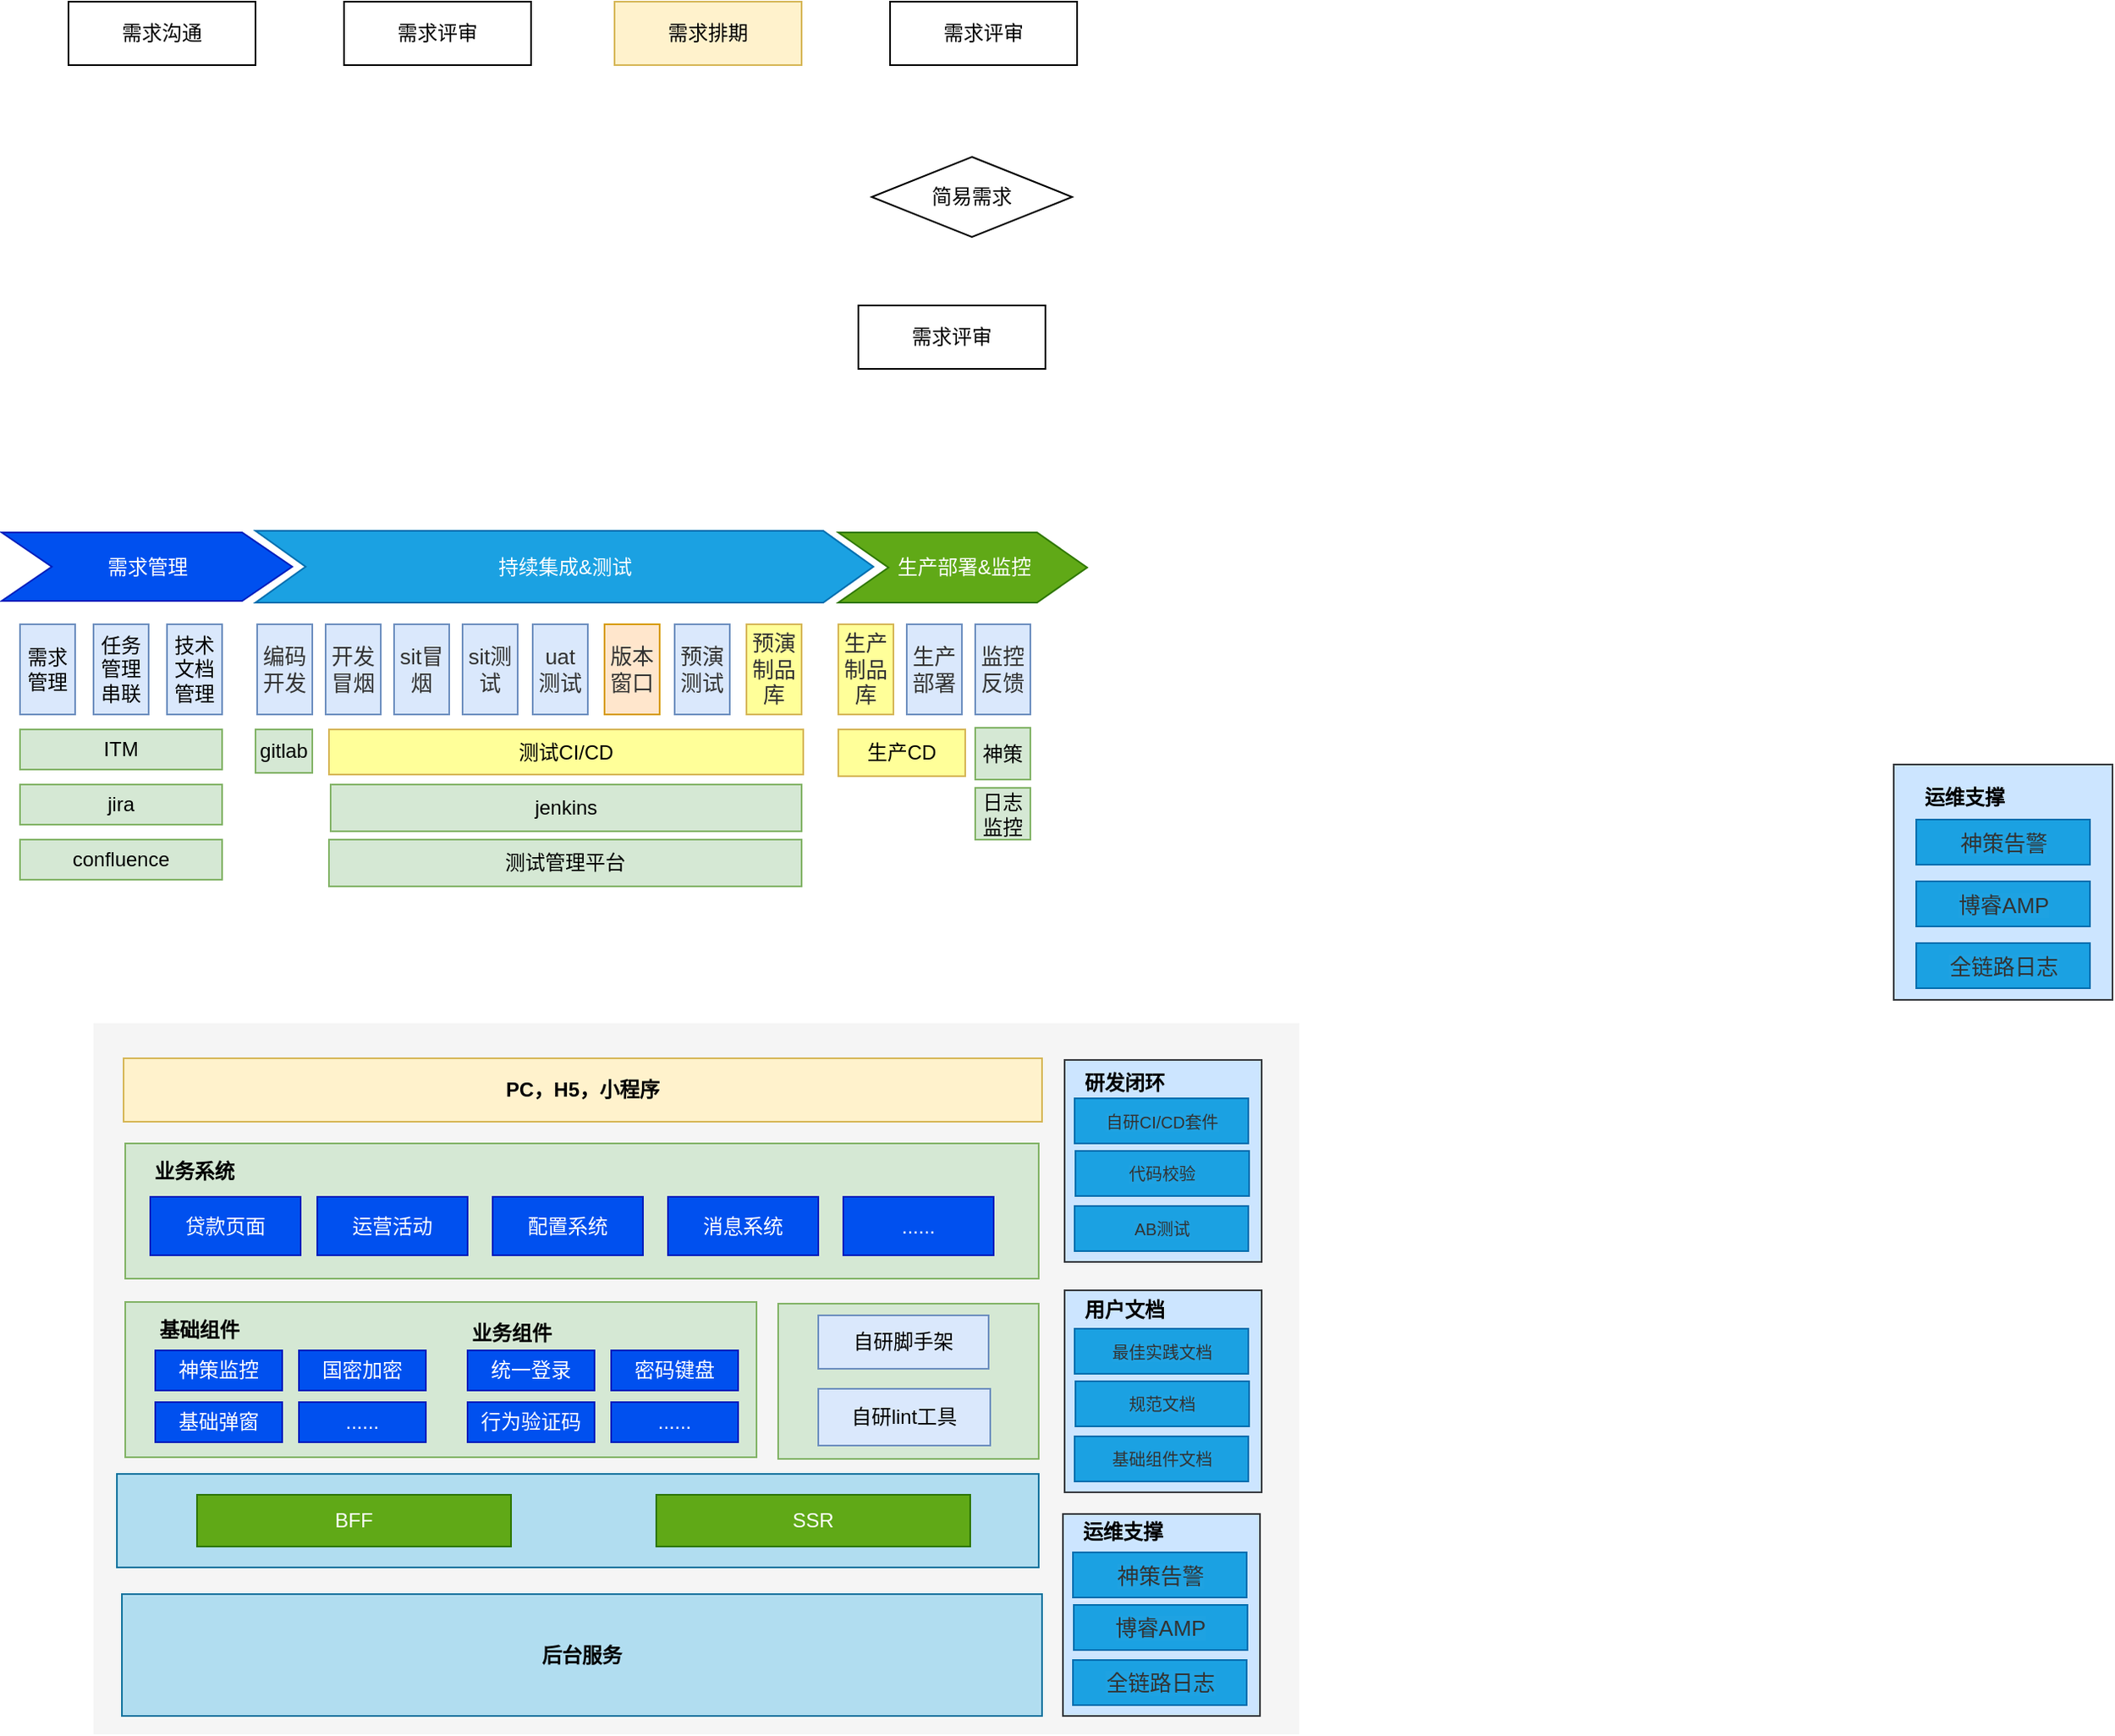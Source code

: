 <mxfile version="17.1.2" type="github">
  <diagram id="C5RBs43oDa-KdzZeNtuy" name="Page-1">
    <mxGraphModel dx="1697" dy="949" grid="0" gridSize="10" guides="1" tooltips="1" connect="1" arrows="1" fold="1" page="1" pageScale="1" pageWidth="827" pageHeight="1169" math="0" shadow="0">
      <root>
        <mxCell id="WIyWlLk6GJQsqaUBKTNV-0" />
        <mxCell id="WIyWlLk6GJQsqaUBKTNV-1" parent="WIyWlLk6GJQsqaUBKTNV-0" />
        <mxCell id="vVQFzIPWJmNAidumc_U4-0" value="需求沟通" style="rounded=0;whiteSpace=wrap;html=1;" parent="WIyWlLk6GJQsqaUBKTNV-1" vertex="1">
          <mxGeometry x="76" y="119" width="112" height="38" as="geometry" />
        </mxCell>
        <mxCell id="vVQFzIPWJmNAidumc_U4-1" value="需求评审" style="rounded=0;whiteSpace=wrap;html=1;" parent="WIyWlLk6GJQsqaUBKTNV-1" vertex="1">
          <mxGeometry x="241" y="119" width="112" height="38" as="geometry" />
        </mxCell>
        <mxCell id="vVQFzIPWJmNAidumc_U4-2" value="需求排期" style="rounded=0;whiteSpace=wrap;html=1;fillColor=#fff2cc;strokeColor=#d6b656;" parent="WIyWlLk6GJQsqaUBKTNV-1" vertex="1">
          <mxGeometry x="403" y="119" width="112" height="38" as="geometry" />
        </mxCell>
        <mxCell id="vVQFzIPWJmNAidumc_U4-3" value="需求评审" style="rounded=0;whiteSpace=wrap;html=1;" parent="WIyWlLk6GJQsqaUBKTNV-1" vertex="1">
          <mxGeometry x="568" y="119" width="112" height="38" as="geometry" />
        </mxCell>
        <mxCell id="vVQFzIPWJmNAidumc_U4-4" value="简易需求" style="rhombus;whiteSpace=wrap;html=1;" parent="WIyWlLk6GJQsqaUBKTNV-1" vertex="1">
          <mxGeometry x="557" y="212" width="120" height="48" as="geometry" />
        </mxCell>
        <mxCell id="vVQFzIPWJmNAidumc_U4-5" value="ITM" style="rounded=0;whiteSpace=wrap;html=1;fillColor=#d5e8d4;strokeColor=#82b366;" parent="WIyWlLk6GJQsqaUBKTNV-1" vertex="1">
          <mxGeometry x="47" y="555" width="121" height="24" as="geometry" />
        </mxCell>
        <mxCell id="vVQFzIPWJmNAidumc_U4-7" value="需求评审" style="rounded=0;whiteSpace=wrap;html=1;" parent="WIyWlLk6GJQsqaUBKTNV-1" vertex="1">
          <mxGeometry x="549" y="301" width="112" height="38" as="geometry" />
        </mxCell>
        <mxCell id="vVQFzIPWJmNAidumc_U4-8" value="需求管理" style="html=1;shadow=0;dashed=0;align=center;verticalAlign=middle;shape=mxgraph.arrows2.arrow;dy=0;dx=30;notch=30;fillColor=#0050ef;strokeColor=#001DBC;fontColor=#ffffff;" parent="WIyWlLk6GJQsqaUBKTNV-1" vertex="1">
          <mxGeometry x="36" y="437" width="174" height="41" as="geometry" />
        </mxCell>
        <mxCell id="vVQFzIPWJmNAidumc_U4-9" value="持续集成&amp;amp;测试" style="html=1;shadow=0;dashed=0;align=center;verticalAlign=middle;shape=mxgraph.arrows2.arrow;dy=0;dx=30;notch=30;fillColor=#1ba1e2;strokeColor=#006EAF;fontColor=#ffffff;" parent="WIyWlLk6GJQsqaUBKTNV-1" vertex="1">
          <mxGeometry x="188" y="436" width="370" height="43" as="geometry" />
        </mxCell>
        <mxCell id="vVQFzIPWJmNAidumc_U4-10" value="生产部署&amp;amp;监控" style="html=1;shadow=0;dashed=0;align=center;verticalAlign=middle;shape=mxgraph.arrows2.arrow;dy=0;dx=30;notch=30;fillColor=#60a917;fontColor=#ffffff;strokeColor=#2D7600;" parent="WIyWlLk6GJQsqaUBKTNV-1" vertex="1">
          <mxGeometry x="537" y="437" width="149" height="42" as="geometry" />
        </mxCell>
        <mxCell id="TghkMVHVYhyer6YsSxOP-1" value="技术文档管理" style="rounded=0;whiteSpace=wrap;html=1;fillColor=#dae8fc;strokeColor=#6c8ebf;" parent="WIyWlLk6GJQsqaUBKTNV-1" vertex="1">
          <mxGeometry x="135" y="492" width="33" height="54" as="geometry" />
        </mxCell>
        <mxCell id="TghkMVHVYhyer6YsSxOP-2" value="任务管理串联" style="rounded=0;whiteSpace=wrap;html=1;fillColor=#dae8fc;strokeColor=#6c8ebf;" parent="WIyWlLk6GJQsqaUBKTNV-1" vertex="1">
          <mxGeometry x="91" y="492" width="33" height="54" as="geometry" />
        </mxCell>
        <mxCell id="TghkMVHVYhyer6YsSxOP-3" value="需求管理" style="rounded=0;whiteSpace=wrap;html=1;fillColor=#dae8fc;strokeColor=#6c8ebf;" parent="WIyWlLk6GJQsqaUBKTNV-1" vertex="1">
          <mxGeometry x="47" y="492" width="33" height="54" as="geometry" />
        </mxCell>
        <mxCell id="TghkMVHVYhyer6YsSxOP-4" value="jira" style="rounded=0;whiteSpace=wrap;html=1;fillColor=#d5e8d4;strokeColor=#82b366;" parent="WIyWlLk6GJQsqaUBKTNV-1" vertex="1">
          <mxGeometry x="47" y="588" width="121" height="24" as="geometry" />
        </mxCell>
        <mxCell id="TghkMVHVYhyer6YsSxOP-5" value="confluence" style="rounded=0;whiteSpace=wrap;html=1;fillColor=#d5e8d4;strokeColor=#82b366;" parent="WIyWlLk6GJQsqaUBKTNV-1" vertex="1">
          <mxGeometry x="47" y="621" width="121" height="24" as="geometry" />
        </mxCell>
        <mxCell id="TghkMVHVYhyer6YsSxOP-6" value="&lt;span style=&quot;color: rgb(50 , 50 , 50) ; font-size: 13px ; background-color: rgba(255 , 255 , 255 , 0.01)&quot;&gt;编码开发&lt;/span&gt;" style="rounded=0;whiteSpace=wrap;html=1;fillColor=#dae8fc;strokeColor=#6c8ebf;" parent="WIyWlLk6GJQsqaUBKTNV-1" vertex="1">
          <mxGeometry x="189" y="492" width="33" height="54" as="geometry" />
        </mxCell>
        <mxCell id="TghkMVHVYhyer6YsSxOP-7" value="&lt;span style=&quot;color: rgb(50 , 50 , 50) ; font-size: 13px ; background-color: rgba(255 , 255 , 255 , 0.01)&quot;&gt;开发冒烟&lt;/span&gt;" style="rounded=0;whiteSpace=wrap;html=1;fillColor=#dae8fc;strokeColor=#6c8ebf;" parent="WIyWlLk6GJQsqaUBKTNV-1" vertex="1">
          <mxGeometry x="230" y="492" width="33" height="54" as="geometry" />
        </mxCell>
        <mxCell id="TghkMVHVYhyer6YsSxOP-8" value="&lt;span style=&quot;color: rgb(50 , 50 , 50) ; font-size: 13px ; background-color: rgba(255 , 255 , 255 , 0.01)&quot;&gt;sit冒烟&lt;/span&gt;" style="rounded=0;whiteSpace=wrap;html=1;fillColor=#dae8fc;strokeColor=#6c8ebf;" parent="WIyWlLk6GJQsqaUBKTNV-1" vertex="1">
          <mxGeometry x="271" y="492" width="33" height="54" as="geometry" />
        </mxCell>
        <mxCell id="TghkMVHVYhyer6YsSxOP-9" value="&lt;span style=&quot;color: rgb(50 , 50 , 50) ; font-size: 13px ; background-color: rgba(255 , 255 , 255 , 0.01)&quot;&gt;sit测试&lt;/span&gt;" style="rounded=0;whiteSpace=wrap;html=1;fillColor=#dae8fc;strokeColor=#6c8ebf;" parent="WIyWlLk6GJQsqaUBKTNV-1" vertex="1">
          <mxGeometry x="312" y="492" width="33" height="54" as="geometry" />
        </mxCell>
        <mxCell id="TghkMVHVYhyer6YsSxOP-11" value="&lt;span style=&quot;color: rgb(50 , 50 , 50) ; font-size: 13px ; background-color: rgba(255 , 255 , 255 , 0.01)&quot;&gt;uat测试&lt;/span&gt;" style="rounded=0;whiteSpace=wrap;html=1;fillColor=#dae8fc;strokeColor=#6c8ebf;" parent="WIyWlLk6GJQsqaUBKTNV-1" vertex="1">
          <mxGeometry x="354" y="492" width="33" height="54" as="geometry" />
        </mxCell>
        <mxCell id="TghkMVHVYhyer6YsSxOP-13" value="&lt;font color=&quot;#323232&quot;&gt;&lt;span style=&quot;font-size: 13px ; background-color: rgba(255 , 255 , 255 , 0.01)&quot;&gt;预演测试&lt;/span&gt;&lt;/font&gt;" style="rounded=0;whiteSpace=wrap;html=1;fillColor=#dae8fc;strokeColor=#6c8ebf;" parent="WIyWlLk6GJQsqaUBKTNV-1" vertex="1">
          <mxGeometry x="439" y="492" width="33" height="54" as="geometry" />
        </mxCell>
        <mxCell id="TghkMVHVYhyer6YsSxOP-14" value="&lt;font color=&quot;#323232&quot;&gt;&lt;span style=&quot;font-size: 13px ; background-color: rgba(255 , 255 , 255 , 0.01)&quot;&gt;预演制品库&lt;/span&gt;&lt;/font&gt;" style="rounded=0;whiteSpace=wrap;html=1;fillColor=#FFFF99;strokeColor=#d6b656;" parent="WIyWlLk6GJQsqaUBKTNV-1" vertex="1">
          <mxGeometry x="482" y="492" width="33" height="54" as="geometry" />
        </mxCell>
        <mxCell id="TghkMVHVYhyer6YsSxOP-15" value="&lt;font color=&quot;#323232&quot;&gt;&lt;span style=&quot;font-size: 13px ; background-color: rgba(255 , 255 , 255 , 0.01)&quot;&gt;生产制品库&lt;/span&gt;&lt;/font&gt;" style="rounded=0;whiteSpace=wrap;html=1;fillColor=#FFFF99;strokeColor=#d6b656;" parent="WIyWlLk6GJQsqaUBKTNV-1" vertex="1">
          <mxGeometry x="537" y="492" width="33" height="54" as="geometry" />
        </mxCell>
        <mxCell id="TghkMVHVYhyer6YsSxOP-16" value="&lt;font color=&quot;#323232&quot;&gt;&lt;span style=&quot;font-size: 13px ; background-color: rgba(255 , 255 , 255 , 0.01)&quot;&gt;生产部署&lt;/span&gt;&lt;/font&gt;" style="rounded=0;whiteSpace=wrap;html=1;fillColor=#dae8fc;strokeColor=#6c8ebf;" parent="WIyWlLk6GJQsqaUBKTNV-1" vertex="1">
          <mxGeometry x="578" y="492" width="33" height="54" as="geometry" />
        </mxCell>
        <mxCell id="TghkMVHVYhyer6YsSxOP-17" value="&lt;font color=&quot;#323232&quot;&gt;&lt;span style=&quot;font-size: 13px ; background-color: rgba(255 , 255 , 255 , 0.01)&quot;&gt;监控反馈&lt;/span&gt;&lt;/font&gt;" style="rounded=0;whiteSpace=wrap;html=1;fillColor=#dae8fc;strokeColor=#6c8ebf;" parent="WIyWlLk6GJQsqaUBKTNV-1" vertex="1">
          <mxGeometry x="619" y="492" width="33" height="54" as="geometry" />
        </mxCell>
        <mxCell id="TghkMVHVYhyer6YsSxOP-18" value="gitlab" style="rounded=0;whiteSpace=wrap;html=1;fillColor=#d5e8d4;strokeColor=#82b366;" parent="WIyWlLk6GJQsqaUBKTNV-1" vertex="1">
          <mxGeometry x="188" y="555" width="34" height="26" as="geometry" />
        </mxCell>
        <mxCell id="TghkMVHVYhyer6YsSxOP-20" value="测试CI/CD" style="rounded=0;whiteSpace=wrap;html=1;fillColor=#FFFF99;strokeColor=#d6b656;" parent="WIyWlLk6GJQsqaUBKTNV-1" vertex="1">
          <mxGeometry x="232" y="555" width="284" height="27" as="geometry" />
        </mxCell>
        <mxCell id="TghkMVHVYhyer6YsSxOP-21" value="jenkins" style="rounded=0;whiteSpace=wrap;html=1;fillColor=#d5e8d4;strokeColor=#82b366;" parent="WIyWlLk6GJQsqaUBKTNV-1" vertex="1">
          <mxGeometry x="233" y="588" width="282" height="28" as="geometry" />
        </mxCell>
        <mxCell id="TghkMVHVYhyer6YsSxOP-22" value="测试管理平台" style="rounded=0;whiteSpace=wrap;html=1;fillColor=#d5e8d4;strokeColor=#82b366;" parent="WIyWlLk6GJQsqaUBKTNV-1" vertex="1">
          <mxGeometry x="232" y="621" width="283" height="28" as="geometry" />
        </mxCell>
        <mxCell id="TghkMVHVYhyer6YsSxOP-23" value="生产CD" style="rounded=0;whiteSpace=wrap;html=1;fillColor=#FFFF99;strokeColor=#d6b656;" parent="WIyWlLk6GJQsqaUBKTNV-1" vertex="1">
          <mxGeometry x="537" y="555" width="76" height="28" as="geometry" />
        </mxCell>
        <mxCell id="TghkMVHVYhyer6YsSxOP-25" value="神策" style="rounded=0;whiteSpace=wrap;html=1;fillColor=#d5e8d4;strokeColor=#82b366;" parent="WIyWlLk6GJQsqaUBKTNV-1" vertex="1">
          <mxGeometry x="619" y="554" width="33" height="31" as="geometry" />
        </mxCell>
        <mxCell id="TghkMVHVYhyer6YsSxOP-26" value="日志监控" style="rounded=0;whiteSpace=wrap;html=1;fillColor=#d5e8d4;strokeColor=#82b366;" parent="WIyWlLk6GJQsqaUBKTNV-1" vertex="1">
          <mxGeometry x="619" y="590" width="33" height="31" as="geometry" />
        </mxCell>
        <mxCell id="cAcz769hHh3SFbhEY9O2-0" value="&lt;font color=&quot;#323232&quot;&gt;&lt;span style=&quot;font-size: 13px ; background-color: rgba(255 , 255 , 255 , 0.01)&quot;&gt;版本窗口&lt;/span&gt;&lt;/font&gt;" style="rounded=0;whiteSpace=wrap;html=1;fillColor=#ffe6cc;strokeColor=#d79b00;" parent="WIyWlLk6GJQsqaUBKTNV-1" vertex="1">
          <mxGeometry x="397" y="492" width="33" height="54" as="geometry" />
        </mxCell>
        <mxCell id="sv7OaY-NYu5rm58tcONJ-62" value="" style="rounded=0;whiteSpace=wrap;html=1;fillColor=#f5f5f5;strokeColor=none;strokeWidth=1;perimeterSpacing=8;shadow=0;sketch=0;glass=0;fontColor=#333333;" parent="WIyWlLk6GJQsqaUBKTNV-1" vertex="1">
          <mxGeometry x="91" y="731" width="722" height="426" as="geometry" />
        </mxCell>
        <mxCell id="sv7OaY-NYu5rm58tcONJ-63" value="" style="rounded=0;whiteSpace=wrap;html=1;fillColor=#d5e8d4;strokeColor=#82b366;" parent="WIyWlLk6GJQsqaUBKTNV-1" vertex="1">
          <mxGeometry x="110" y="803" width="547" height="81" as="geometry" />
        </mxCell>
        <mxCell id="sv7OaY-NYu5rm58tcONJ-64" value="&lt;b&gt;业务系统&lt;/b&gt;" style="text;html=1;resizable=0;autosize=1;align=center;verticalAlign=middle;points=[];fillColor=none;strokeColor=none;rounded=0;" parent="WIyWlLk6GJQsqaUBKTNV-1" vertex="1">
          <mxGeometry x="122" y="811" width="58" height="18" as="geometry" />
        </mxCell>
        <mxCell id="sv7OaY-NYu5rm58tcONJ-65" value="贷款页面" style="rounded=0;whiteSpace=wrap;html=1;fillColor=#0050ef;strokeColor=#001DBC;fontColor=#ffffff;" parent="WIyWlLk6GJQsqaUBKTNV-1" vertex="1">
          <mxGeometry x="125" y="835" width="90" height="35" as="geometry" />
        </mxCell>
        <mxCell id="sv7OaY-NYu5rm58tcONJ-66" value="运营活动" style="rounded=0;whiteSpace=wrap;html=1;fillColor=#0050ef;strokeColor=#001DBC;fontColor=#ffffff;" parent="WIyWlLk6GJQsqaUBKTNV-1" vertex="1">
          <mxGeometry x="225" y="835" width="90" height="35" as="geometry" />
        </mxCell>
        <mxCell id="sv7OaY-NYu5rm58tcONJ-67" value="配置系统" style="rounded=0;whiteSpace=wrap;html=1;fillColor=#0050ef;strokeColor=#001DBC;fontColor=#ffffff;" parent="WIyWlLk6GJQsqaUBKTNV-1" vertex="1">
          <mxGeometry x="330" y="835" width="90" height="35" as="geometry" />
        </mxCell>
        <mxCell id="sv7OaY-NYu5rm58tcONJ-68" value="消息系统" style="rounded=0;whiteSpace=wrap;html=1;fillColor=#0050ef;strokeColor=#001DBC;fontColor=#ffffff;" parent="WIyWlLk6GJQsqaUBKTNV-1" vertex="1">
          <mxGeometry x="435" y="835" width="90" height="35" as="geometry" />
        </mxCell>
        <mxCell id="sv7OaY-NYu5rm58tcONJ-69" value="......" style="rounded=0;whiteSpace=wrap;html=1;fillColor=#0050ef;strokeColor=#001DBC;fontColor=#ffffff;" parent="WIyWlLk6GJQsqaUBKTNV-1" vertex="1">
          <mxGeometry x="540" y="835" width="90" height="35" as="geometry" />
        </mxCell>
        <mxCell id="sv7OaY-NYu5rm58tcONJ-70" value="" style="rounded=0;whiteSpace=wrap;html=1;fillColor=#d5e8d4;strokeColor=#82b366;" parent="WIyWlLk6GJQsqaUBKTNV-1" vertex="1">
          <mxGeometry x="110" y="898" width="378" height="93" as="geometry" />
        </mxCell>
        <mxCell id="sv7OaY-NYu5rm58tcONJ-71" value="" style="rounded=0;whiteSpace=wrap;html=1;fillColor=#b1ddf0;strokeColor=#10739e;" parent="WIyWlLk6GJQsqaUBKTNV-1" vertex="1">
          <mxGeometry x="105" y="1001" width="552" height="56" as="geometry" />
        </mxCell>
        <mxCell id="sv7OaY-NYu5rm58tcONJ-72" value="&lt;b&gt;后台服务&lt;/b&gt;" style="rounded=0;whiteSpace=wrap;html=1;fillColor=#b1ddf0;strokeColor=#10739e;" parent="WIyWlLk6GJQsqaUBKTNV-1" vertex="1">
          <mxGeometry x="108" y="1073" width="551" height="73" as="geometry" />
        </mxCell>
        <mxCell id="sv7OaY-NYu5rm58tcONJ-73" value="" style="rounded=0;whiteSpace=wrap;html=1;fillColor=#cce5ff;strokeColor=#36393d;" parent="WIyWlLk6GJQsqaUBKTNV-1" vertex="1">
          <mxGeometry x="672.5" y="753" width="118" height="121" as="geometry" />
        </mxCell>
        <mxCell id="sv7OaY-NYu5rm58tcONJ-74" value="BFF" style="rounded=0;whiteSpace=wrap;html=1;fillColor=#60a917;strokeColor=#2D7600;fontColor=#ffffff;" parent="WIyWlLk6GJQsqaUBKTNV-1" vertex="1">
          <mxGeometry x="153" y="1013.5" width="188" height="31" as="geometry" />
        </mxCell>
        <mxCell id="sv7OaY-NYu5rm58tcONJ-75" value="&lt;b&gt;研发闭环&lt;/b&gt;" style="text;html=1;resizable=0;autosize=1;align=center;verticalAlign=middle;points=[];fillColor=none;strokeColor=none;rounded=0;" parent="WIyWlLk6GJQsqaUBKTNV-1" vertex="1">
          <mxGeometry x="678.5" y="758" width="58" height="18" as="geometry" />
        </mxCell>
        <mxCell id="sv7OaY-NYu5rm58tcONJ-76" value="&lt;font color=&quot;#323232&quot; style=&quot;font-size: 10px;&quot;&gt;&lt;span style=&quot;font-size: 10px; background-color: rgba(255, 255, 255, 0.01);&quot;&gt;自研CI/CD套件&lt;/span&gt;&lt;/font&gt;" style="rounded=0;whiteSpace=wrap;html=1;fillColor=#1ba1e2;strokeColor=#006EAF;fontSize=10;fontColor=#ffffff;" parent="WIyWlLk6GJQsqaUBKTNV-1" vertex="1">
          <mxGeometry x="678.5" y="776" width="104" height="27" as="geometry" />
        </mxCell>
        <mxCell id="sv7OaY-NYu5rm58tcONJ-77" value="&lt;font color=&quot;#323232&quot; style=&quot;font-size: 10px;&quot;&gt;&lt;span style=&quot;font-size: 10px; background-color: rgba(255, 255, 255, 0.01);&quot;&gt;代码校验&lt;/span&gt;&lt;/font&gt;" style="rounded=0;whiteSpace=wrap;html=1;fillColor=#1ba1e2;strokeColor=#006EAF;fontSize=10;fontColor=#ffffff;" parent="WIyWlLk6GJQsqaUBKTNV-1" vertex="1">
          <mxGeometry x="679" y="807.5" width="104" height="27" as="geometry" />
        </mxCell>
        <mxCell id="sv7OaY-NYu5rm58tcONJ-78" value="&lt;font color=&quot;#323232&quot; style=&quot;font-size: 10px;&quot;&gt;&lt;span style=&quot;font-size: 10px; background-color: rgba(255, 255, 255, 0.01);&quot;&gt;AB测试&lt;/span&gt;&lt;/font&gt;" style="rounded=0;whiteSpace=wrap;html=1;fillColor=#1ba1e2;strokeColor=#006EAF;fontSize=10;fontColor=#ffffff;" parent="WIyWlLk6GJQsqaUBKTNV-1" vertex="1">
          <mxGeometry x="678.5" y="840.5" width="104" height="27" as="geometry" />
        </mxCell>
        <mxCell id="sv7OaY-NYu5rm58tcONJ-79" value="" style="rounded=0;whiteSpace=wrap;html=1;fillColor=#cce5ff;strokeColor=#36393d;" parent="WIyWlLk6GJQsqaUBKTNV-1" vertex="1">
          <mxGeometry x="1169" y="576" width="131" height="141" as="geometry" />
        </mxCell>
        <mxCell id="sv7OaY-NYu5rm58tcONJ-80" value="&lt;b&gt;运维支撑&lt;/b&gt;" style="text;html=1;resizable=0;autosize=1;align=center;verticalAlign=middle;points=[];fillColor=none;strokeColor=none;rounded=0;" parent="WIyWlLk6GJQsqaUBKTNV-1" vertex="1">
          <mxGeometry x="1182" y="587" width="58" height="18" as="geometry" />
        </mxCell>
        <mxCell id="sv7OaY-NYu5rm58tcONJ-81" value="&lt;font color=&quot;#323232&quot;&gt;&lt;span style=&quot;font-size: 13px ; background-color: rgba(255 , 255 , 255 , 0.01)&quot;&gt;神策告警&lt;/span&gt;&lt;/font&gt;" style="rounded=0;whiteSpace=wrap;html=1;fillColor=#1ba1e2;strokeColor=#006EAF;fontColor=#ffffff;" parent="WIyWlLk6GJQsqaUBKTNV-1" vertex="1">
          <mxGeometry x="1182.5" y="609" width="104" height="27" as="geometry" />
        </mxCell>
        <mxCell id="sv7OaY-NYu5rm58tcONJ-82" value="&lt;font color=&quot;#323232&quot;&gt;&lt;span style=&quot;font-size: 13px ; background-color: rgba(255 , 255 , 255 , 0.01)&quot;&gt;博睿AMP&lt;/span&gt;&lt;/font&gt;" style="rounded=0;whiteSpace=wrap;html=1;fillColor=#1ba1e2;strokeColor=#006EAF;fontColor=#ffffff;" parent="WIyWlLk6GJQsqaUBKTNV-1" vertex="1">
          <mxGeometry x="1182.5" y="646" width="104" height="27" as="geometry" />
        </mxCell>
        <mxCell id="sv7OaY-NYu5rm58tcONJ-83" value="&lt;font color=&quot;#323232&quot;&gt;&lt;span style=&quot;font-size: 13px ; background-color: rgba(255 , 255 , 255 , 0.01)&quot;&gt;全链路日志&lt;/span&gt;&lt;/font&gt;" style="rounded=0;whiteSpace=wrap;html=1;fillColor=#1ba1e2;strokeColor=#006EAF;fontColor=#ffffff;" parent="WIyWlLk6GJQsqaUBKTNV-1" vertex="1">
          <mxGeometry x="1182.5" y="683" width="104" height="27" as="geometry" />
        </mxCell>
        <mxCell id="sv7OaY-NYu5rm58tcONJ-84" value="SSR" style="rounded=0;whiteSpace=wrap;html=1;fillColor=#60a917;strokeColor=#2D7600;fontColor=#ffffff;" parent="WIyWlLk6GJQsqaUBKTNV-1" vertex="1">
          <mxGeometry x="428" y="1013.5" width="188" height="31" as="geometry" />
        </mxCell>
        <mxCell id="sv7OaY-NYu5rm58tcONJ-85" value="" style="rounded=0;whiteSpace=wrap;html=1;fillColor=#d5e8d4;strokeColor=#82b366;" parent="WIyWlLk6GJQsqaUBKTNV-1" vertex="1">
          <mxGeometry x="501" y="899" width="156" height="93" as="geometry" />
        </mxCell>
        <mxCell id="sv7OaY-NYu5rm58tcONJ-86" value="自研脚手架" style="rounded=0;whiteSpace=wrap;html=1;fillColor=#dae8fc;strokeColor=#6c8ebf;" parent="WIyWlLk6GJQsqaUBKTNV-1" vertex="1">
          <mxGeometry x="525" y="906" width="102" height="32" as="geometry" />
        </mxCell>
        <mxCell id="sv7OaY-NYu5rm58tcONJ-87" value="自研lint工具" style="rounded=0;whiteSpace=wrap;html=1;fillColor=#dae8fc;strokeColor=#6c8ebf;" parent="WIyWlLk6GJQsqaUBKTNV-1" vertex="1">
          <mxGeometry x="525" y="950" width="103" height="34" as="geometry" />
        </mxCell>
        <mxCell id="sv7OaY-NYu5rm58tcONJ-88" value="&lt;b&gt;基础组件&lt;/b&gt;" style="text;html=1;resizable=0;autosize=1;align=center;verticalAlign=middle;points=[];fillColor=none;strokeColor=none;rounded=0;" parent="WIyWlLk6GJQsqaUBKTNV-1" vertex="1">
          <mxGeometry x="125" y="906" width="58" height="18" as="geometry" />
        </mxCell>
        <mxCell id="sv7OaY-NYu5rm58tcONJ-89" value="&lt;b&gt;业务组件&lt;/b&gt;" style="text;html=1;resizable=0;autosize=1;align=center;verticalAlign=middle;points=[];fillColor=none;strokeColor=none;rounded=0;" parent="WIyWlLk6GJQsqaUBKTNV-1" vertex="1">
          <mxGeometry x="312" y="908" width="58" height="18" as="geometry" />
        </mxCell>
        <mxCell id="sv7OaY-NYu5rm58tcONJ-90" value="统一登录" style="rounded=0;whiteSpace=wrap;html=1;fillColor=#0050ef;strokeColor=#001DBC;fontColor=#ffffff;" parent="WIyWlLk6GJQsqaUBKTNV-1" vertex="1">
          <mxGeometry x="315" y="927" width="76" height="24" as="geometry" />
        </mxCell>
        <mxCell id="sv7OaY-NYu5rm58tcONJ-91" value="密码键盘" style="rounded=0;whiteSpace=wrap;html=1;fillColor=#0050ef;strokeColor=#001DBC;fontColor=#ffffff;" parent="WIyWlLk6GJQsqaUBKTNV-1" vertex="1">
          <mxGeometry x="401" y="927" width="76" height="24" as="geometry" />
        </mxCell>
        <mxCell id="sv7OaY-NYu5rm58tcONJ-92" value="行为验证码" style="rounded=0;whiteSpace=wrap;html=1;fillColor=#0050ef;strokeColor=#001DBC;fontColor=#ffffff;" parent="WIyWlLk6GJQsqaUBKTNV-1" vertex="1">
          <mxGeometry x="315" y="958" width="76" height="24" as="geometry" />
        </mxCell>
        <mxCell id="sv7OaY-NYu5rm58tcONJ-93" value="......" style="rounded=0;whiteSpace=wrap;html=1;fillColor=#0050ef;strokeColor=#001DBC;fontColor=#ffffff;" parent="WIyWlLk6GJQsqaUBKTNV-1" vertex="1">
          <mxGeometry x="401" y="958" width="76" height="24" as="geometry" />
        </mxCell>
        <mxCell id="sv7OaY-NYu5rm58tcONJ-94" value="神策监控" style="rounded=0;whiteSpace=wrap;html=1;fillColor=#0050ef;strokeColor=#001DBC;fontColor=#ffffff;" parent="WIyWlLk6GJQsqaUBKTNV-1" vertex="1">
          <mxGeometry x="128" y="927" width="76" height="24" as="geometry" />
        </mxCell>
        <mxCell id="sv7OaY-NYu5rm58tcONJ-95" value="国密加密" style="rounded=0;whiteSpace=wrap;html=1;fillColor=#0050ef;strokeColor=#001DBC;fontColor=#ffffff;" parent="WIyWlLk6GJQsqaUBKTNV-1" vertex="1">
          <mxGeometry x="214" y="927" width="76" height="24" as="geometry" />
        </mxCell>
        <mxCell id="sv7OaY-NYu5rm58tcONJ-96" value="基础弹窗" style="rounded=0;whiteSpace=wrap;html=1;fillColor=#0050ef;strokeColor=#001DBC;fontColor=#ffffff;" parent="WIyWlLk6GJQsqaUBKTNV-1" vertex="1">
          <mxGeometry x="128" y="958" width="76" height="24" as="geometry" />
        </mxCell>
        <mxCell id="sv7OaY-NYu5rm58tcONJ-97" value="......" style="rounded=0;whiteSpace=wrap;html=1;fillColor=#0050ef;strokeColor=#001DBC;fontColor=#ffffff;" parent="WIyWlLk6GJQsqaUBKTNV-1" vertex="1">
          <mxGeometry x="214" y="958" width="76" height="24" as="geometry" />
        </mxCell>
        <mxCell id="xjbG1yRLRf9Vc9rNy25F-6" value="" style="rounded=0;whiteSpace=wrap;html=1;fillColor=#cce5ff;strokeColor=#36393d;" vertex="1" parent="WIyWlLk6GJQsqaUBKTNV-1">
          <mxGeometry x="672.5" y="891" width="118" height="121" as="geometry" />
        </mxCell>
        <mxCell id="xjbG1yRLRf9Vc9rNy25F-7" value="&lt;b&gt;用户文档&lt;/b&gt;" style="text;html=1;resizable=0;autosize=1;align=center;verticalAlign=middle;points=[];fillColor=none;strokeColor=none;rounded=0;" vertex="1" parent="WIyWlLk6GJQsqaUBKTNV-1">
          <mxGeometry x="678.5" y="894" width="58" height="18" as="geometry" />
        </mxCell>
        <mxCell id="xjbG1yRLRf9Vc9rNy25F-8" value="&lt;span style=&quot;color: rgb(50 , 50 , 50) ; background-color: rgba(255 , 255 , 255 , 0.01)&quot;&gt;最佳实践文档&lt;/span&gt;" style="rounded=0;whiteSpace=wrap;html=1;fillColor=#1ba1e2;strokeColor=#006EAF;fontSize=10;fontColor=#ffffff;" vertex="1" parent="WIyWlLk6GJQsqaUBKTNV-1">
          <mxGeometry x="678.5" y="914" width="104" height="27" as="geometry" />
        </mxCell>
        <mxCell id="xjbG1yRLRf9Vc9rNy25F-9" value="&lt;span style=&quot;color: rgb(50 , 50 , 50) ; background-color: rgba(255 , 255 , 255 , 0.01)&quot;&gt;规范文档&lt;/span&gt;" style="rounded=0;whiteSpace=wrap;html=1;fillColor=#1ba1e2;strokeColor=#006EAF;fontSize=10;fontColor=#ffffff;" vertex="1" parent="WIyWlLk6GJQsqaUBKTNV-1">
          <mxGeometry x="679" y="945.5" width="104" height="27" as="geometry" />
        </mxCell>
        <mxCell id="xjbG1yRLRf9Vc9rNy25F-10" value="&lt;span style=&quot;color: rgb(50 , 50 , 50) ; background-color: rgba(255 , 255 , 255 , 0.01)&quot;&gt;基础组件文档&lt;/span&gt;" style="rounded=0;whiteSpace=wrap;html=1;fillColor=#1ba1e2;strokeColor=#006EAF;fontSize=10;fontColor=#ffffff;" vertex="1" parent="WIyWlLk6GJQsqaUBKTNV-1">
          <mxGeometry x="678.5" y="978.5" width="104" height="27" as="geometry" />
        </mxCell>
        <mxCell id="xjbG1yRLRf9Vc9rNy25F-11" value="" style="rounded=0;whiteSpace=wrap;html=1;fillColor=#cce5ff;strokeColor=#36393d;" vertex="1" parent="WIyWlLk6GJQsqaUBKTNV-1">
          <mxGeometry x="671.5" y="1025" width="118" height="121" as="geometry" />
        </mxCell>
        <mxCell id="xjbG1yRLRf9Vc9rNy25F-12" value="&lt;b&gt;运维支撑&lt;/b&gt;" style="text;html=1;resizable=0;autosize=1;align=center;verticalAlign=middle;points=[];fillColor=none;strokeColor=none;rounded=0;" vertex="1" parent="WIyWlLk6GJQsqaUBKTNV-1">
          <mxGeometry x="677.5" y="1027" width="58" height="18" as="geometry" />
        </mxCell>
        <mxCell id="xjbG1yRLRf9Vc9rNy25F-13" value="&lt;span style=&quot;color: rgb(50 , 50 , 50) ; font-size: 13px ; background-color: rgba(255 , 255 , 255 , 0.01)&quot;&gt;神策告警&lt;/span&gt;" style="rounded=0;whiteSpace=wrap;html=1;fillColor=#1ba1e2;strokeColor=#006EAF;fontSize=10;fontColor=#ffffff;" vertex="1" parent="WIyWlLk6GJQsqaUBKTNV-1">
          <mxGeometry x="677.5" y="1048" width="104" height="27" as="geometry" />
        </mxCell>
        <mxCell id="xjbG1yRLRf9Vc9rNy25F-14" value="&lt;span style=&quot;color: rgb(50 , 50 , 50) ; font-size: 13px ; background-color: rgba(255 , 255 , 255 , 0.01)&quot;&gt;博睿AMP&lt;/span&gt;" style="rounded=0;whiteSpace=wrap;html=1;fillColor=#1ba1e2;strokeColor=#006EAF;fontSize=10;fontColor=#ffffff;" vertex="1" parent="WIyWlLk6GJQsqaUBKTNV-1">
          <mxGeometry x="678" y="1079.5" width="104" height="27" as="geometry" />
        </mxCell>
        <mxCell id="xjbG1yRLRf9Vc9rNy25F-15" value="&lt;span style=&quot;color: rgb(50 , 50 , 50) ; font-size: 13px ; background-color: rgba(255 , 255 , 255 , 0.01)&quot;&gt;全链路日志&lt;/span&gt;" style="rounded=0;whiteSpace=wrap;html=1;fillColor=#1ba1e2;strokeColor=#006EAF;fontSize=10;fontColor=#ffffff;" vertex="1" parent="WIyWlLk6GJQsqaUBKTNV-1">
          <mxGeometry x="677.5" y="1112.5" width="104" height="27" as="geometry" />
        </mxCell>
        <mxCell id="xjbG1yRLRf9Vc9rNy25F-16" value="&lt;b&gt;PC，H5，小程序&lt;/b&gt;" style="rounded=0;whiteSpace=wrap;html=1;fillColor=#fff2cc;strokeColor=#d6b656;" vertex="1" parent="WIyWlLk6GJQsqaUBKTNV-1">
          <mxGeometry x="109" y="752" width="550" height="38" as="geometry" />
        </mxCell>
      </root>
    </mxGraphModel>
  </diagram>
</mxfile>
